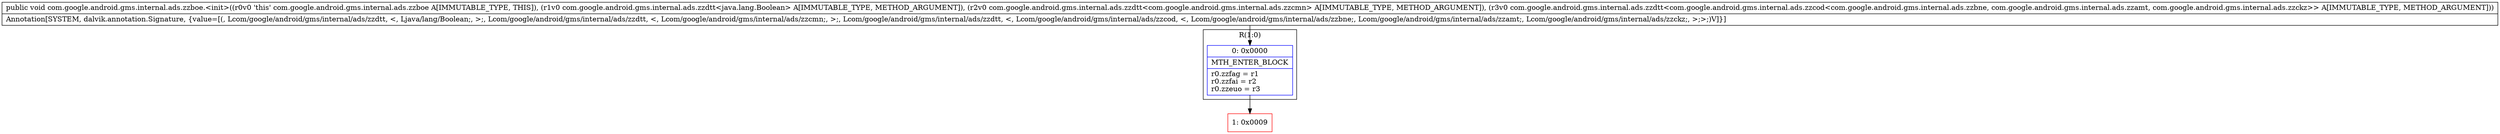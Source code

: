 digraph "CFG forcom.google.android.gms.internal.ads.zzboe.\<init\>(Lcom\/google\/android\/gms\/internal\/ads\/zzdtt;Lcom\/google\/android\/gms\/internal\/ads\/zzdtt;Lcom\/google\/android\/gms\/internal\/ads\/zzdtt;)V" {
subgraph cluster_Region_520853358 {
label = "R(1:0)";
node [shape=record,color=blue];
Node_0 [shape=record,label="{0\:\ 0x0000|MTH_ENTER_BLOCK\l|r0.zzfag = r1\lr0.zzfai = r2\lr0.zzeuo = r3\l}"];
}
Node_1 [shape=record,color=red,label="{1\:\ 0x0009}"];
MethodNode[shape=record,label="{public void com.google.android.gms.internal.ads.zzboe.\<init\>((r0v0 'this' com.google.android.gms.internal.ads.zzboe A[IMMUTABLE_TYPE, THIS]), (r1v0 com.google.android.gms.internal.ads.zzdtt\<java.lang.Boolean\> A[IMMUTABLE_TYPE, METHOD_ARGUMENT]), (r2v0 com.google.android.gms.internal.ads.zzdtt\<com.google.android.gms.internal.ads.zzcmn\> A[IMMUTABLE_TYPE, METHOD_ARGUMENT]), (r3v0 com.google.android.gms.internal.ads.zzdtt\<com.google.android.gms.internal.ads.zzcod\<com.google.android.gms.internal.ads.zzbne, com.google.android.gms.internal.ads.zzamt, com.google.android.gms.internal.ads.zzckz\>\> A[IMMUTABLE_TYPE, METHOD_ARGUMENT]))  | Annotation[SYSTEM, dalvik.annotation.Signature, \{value=[(, Lcom\/google\/android\/gms\/internal\/ads\/zzdtt, \<, Ljava\/lang\/Boolean;, \>;, Lcom\/google\/android\/gms\/internal\/ads\/zzdtt, \<, Lcom\/google\/android\/gms\/internal\/ads\/zzcmn;, \>;, Lcom\/google\/android\/gms\/internal\/ads\/zzdtt, \<, Lcom\/google\/android\/gms\/internal\/ads\/zzcod, \<, Lcom\/google\/android\/gms\/internal\/ads\/zzbne;, Lcom\/google\/android\/gms\/internal\/ads\/zzamt;, Lcom\/google\/android\/gms\/internal\/ads\/zzckz;, \>;\>;)V]\}]\l}"];
MethodNode -> Node_0;
Node_0 -> Node_1;
}

